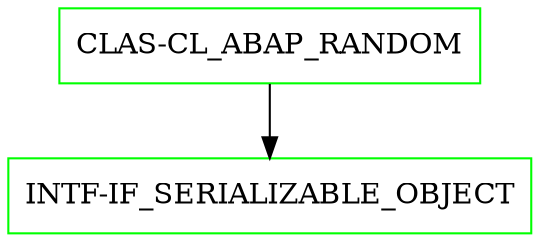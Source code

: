 digraph G {
  "CLAS-CL_ABAP_RANDOM" [shape=box,color=green];
  "INTF-IF_SERIALIZABLE_OBJECT" [shape=box,color=green,URL="./INTF_IF_SERIALIZABLE_OBJECT.html"];
  "CLAS-CL_ABAP_RANDOM" -> "INTF-IF_SERIALIZABLE_OBJECT";
}
